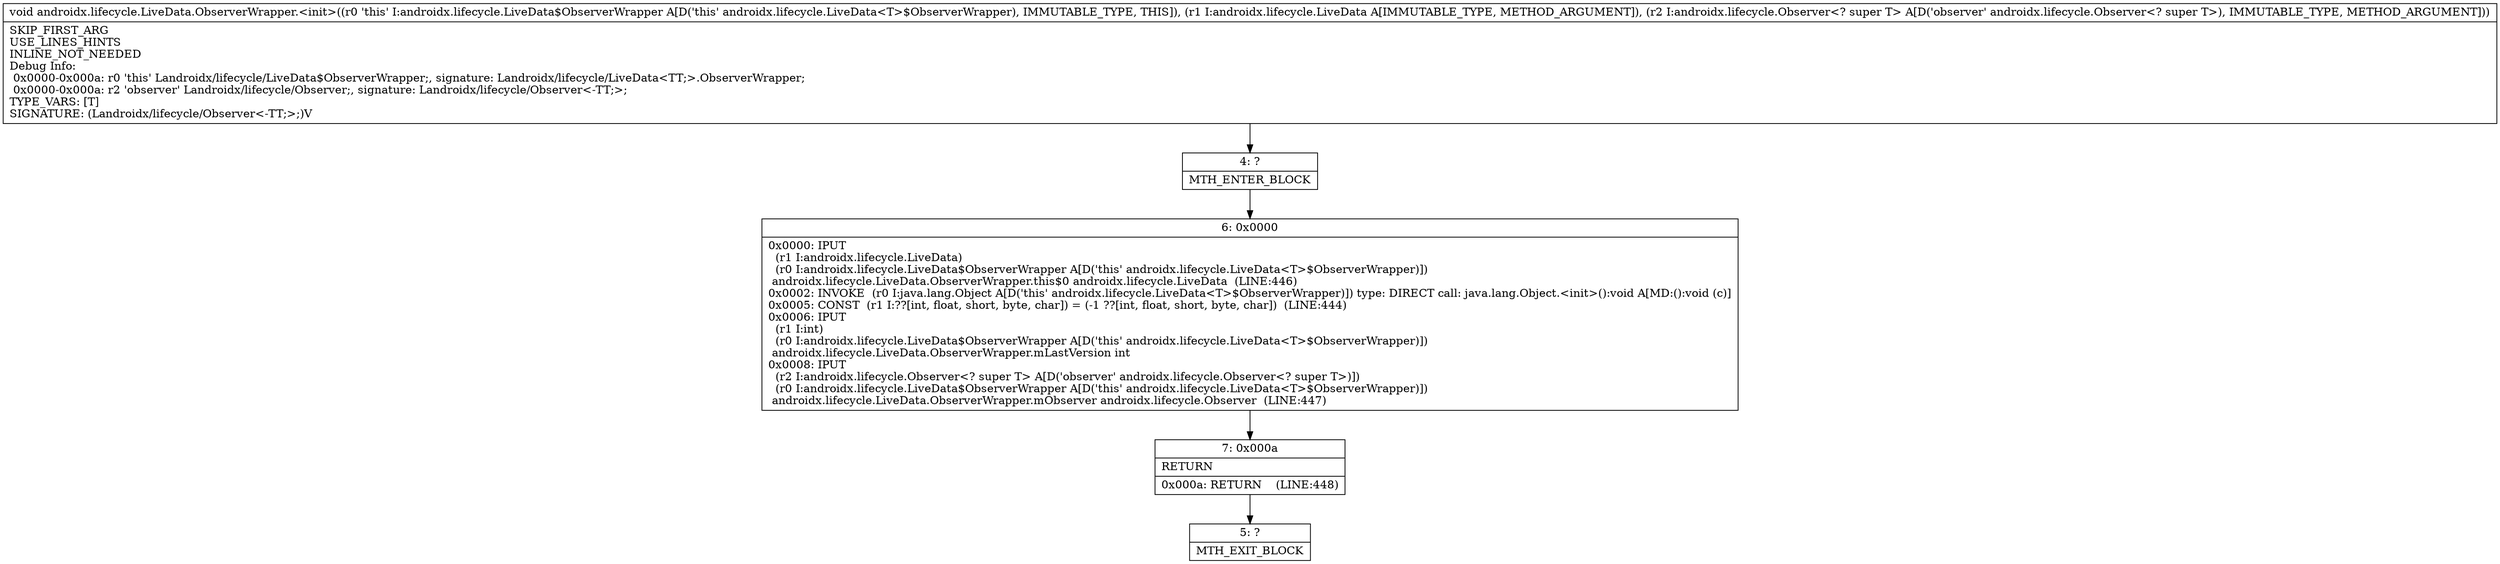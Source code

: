 digraph "CFG forandroidx.lifecycle.LiveData.ObserverWrapper.\<init\>(Landroidx\/lifecycle\/LiveData;Landroidx\/lifecycle\/Observer;)V" {
Node_4 [shape=record,label="{4\:\ ?|MTH_ENTER_BLOCK\l}"];
Node_6 [shape=record,label="{6\:\ 0x0000|0x0000: IPUT  \l  (r1 I:androidx.lifecycle.LiveData)\l  (r0 I:androidx.lifecycle.LiveData$ObserverWrapper A[D('this' androidx.lifecycle.LiveData\<T\>$ObserverWrapper)])\l androidx.lifecycle.LiveData.ObserverWrapper.this$0 androidx.lifecycle.LiveData  (LINE:446)\l0x0002: INVOKE  (r0 I:java.lang.Object A[D('this' androidx.lifecycle.LiveData\<T\>$ObserverWrapper)]) type: DIRECT call: java.lang.Object.\<init\>():void A[MD:():void (c)]\l0x0005: CONST  (r1 I:??[int, float, short, byte, char]) = (\-1 ??[int, float, short, byte, char])  (LINE:444)\l0x0006: IPUT  \l  (r1 I:int)\l  (r0 I:androidx.lifecycle.LiveData$ObserverWrapper A[D('this' androidx.lifecycle.LiveData\<T\>$ObserverWrapper)])\l androidx.lifecycle.LiveData.ObserverWrapper.mLastVersion int \l0x0008: IPUT  \l  (r2 I:androidx.lifecycle.Observer\<? super T\> A[D('observer' androidx.lifecycle.Observer\<? super T\>)])\l  (r0 I:androidx.lifecycle.LiveData$ObserverWrapper A[D('this' androidx.lifecycle.LiveData\<T\>$ObserverWrapper)])\l androidx.lifecycle.LiveData.ObserverWrapper.mObserver androidx.lifecycle.Observer  (LINE:447)\l}"];
Node_7 [shape=record,label="{7\:\ 0x000a|RETURN\l|0x000a: RETURN    (LINE:448)\l}"];
Node_5 [shape=record,label="{5\:\ ?|MTH_EXIT_BLOCK\l}"];
MethodNode[shape=record,label="{void androidx.lifecycle.LiveData.ObserverWrapper.\<init\>((r0 'this' I:androidx.lifecycle.LiveData$ObserverWrapper A[D('this' androidx.lifecycle.LiveData\<T\>$ObserverWrapper), IMMUTABLE_TYPE, THIS]), (r1 I:androidx.lifecycle.LiveData A[IMMUTABLE_TYPE, METHOD_ARGUMENT]), (r2 I:androidx.lifecycle.Observer\<? super T\> A[D('observer' androidx.lifecycle.Observer\<? super T\>), IMMUTABLE_TYPE, METHOD_ARGUMENT]))  | SKIP_FIRST_ARG\lUSE_LINES_HINTS\lINLINE_NOT_NEEDED\lDebug Info:\l  0x0000\-0x000a: r0 'this' Landroidx\/lifecycle\/LiveData$ObserverWrapper;, signature: Landroidx\/lifecycle\/LiveData\<TT;\>.ObserverWrapper;\l  0x0000\-0x000a: r2 'observer' Landroidx\/lifecycle\/Observer;, signature: Landroidx\/lifecycle\/Observer\<\-TT;\>;\lTYPE_VARS: [T]\lSIGNATURE: (Landroidx\/lifecycle\/Observer\<\-TT;\>;)V\l}"];
MethodNode -> Node_4;Node_4 -> Node_6;
Node_6 -> Node_7;
Node_7 -> Node_5;
}

